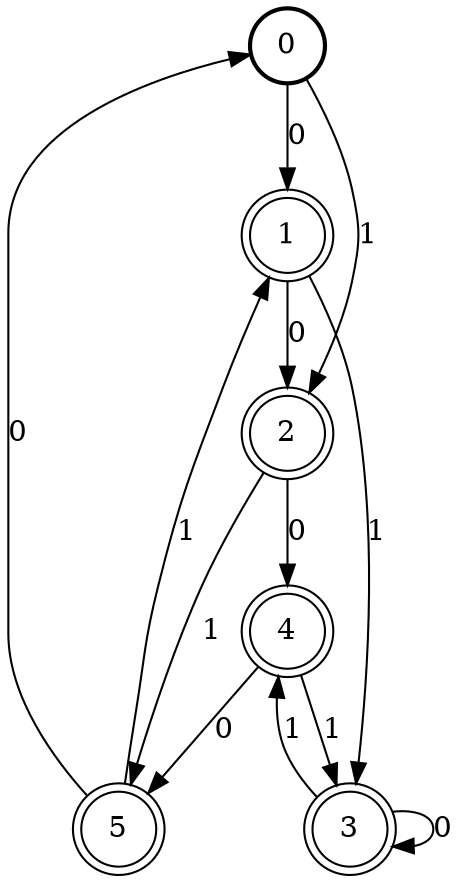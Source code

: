 digraph Automat {
    node [shape = circle];
    0 [style = "bold"];
    0 -> 1 [label = "0"];
    0 -> 2 [label = "1"];
    1 [peripheries=2]
    1 -> 2 [label = "0"];
    1 -> 3 [label = "1"];
    2 [peripheries=2]
    2 -> 4 [label = "0"];
    2 -> 5 [label = "1"];
    3 [peripheries=2]
    3 -> 3 [label = "0"];
    3 -> 4 [label = "1"];
    4 [peripheries=2]
    4 -> 5 [label = "0"];
    4 -> 3 [label = "1"];
    5 [peripheries=2]
    5 -> 0 [label = "0"];
    5 -> 1 [label = "1"];
}
